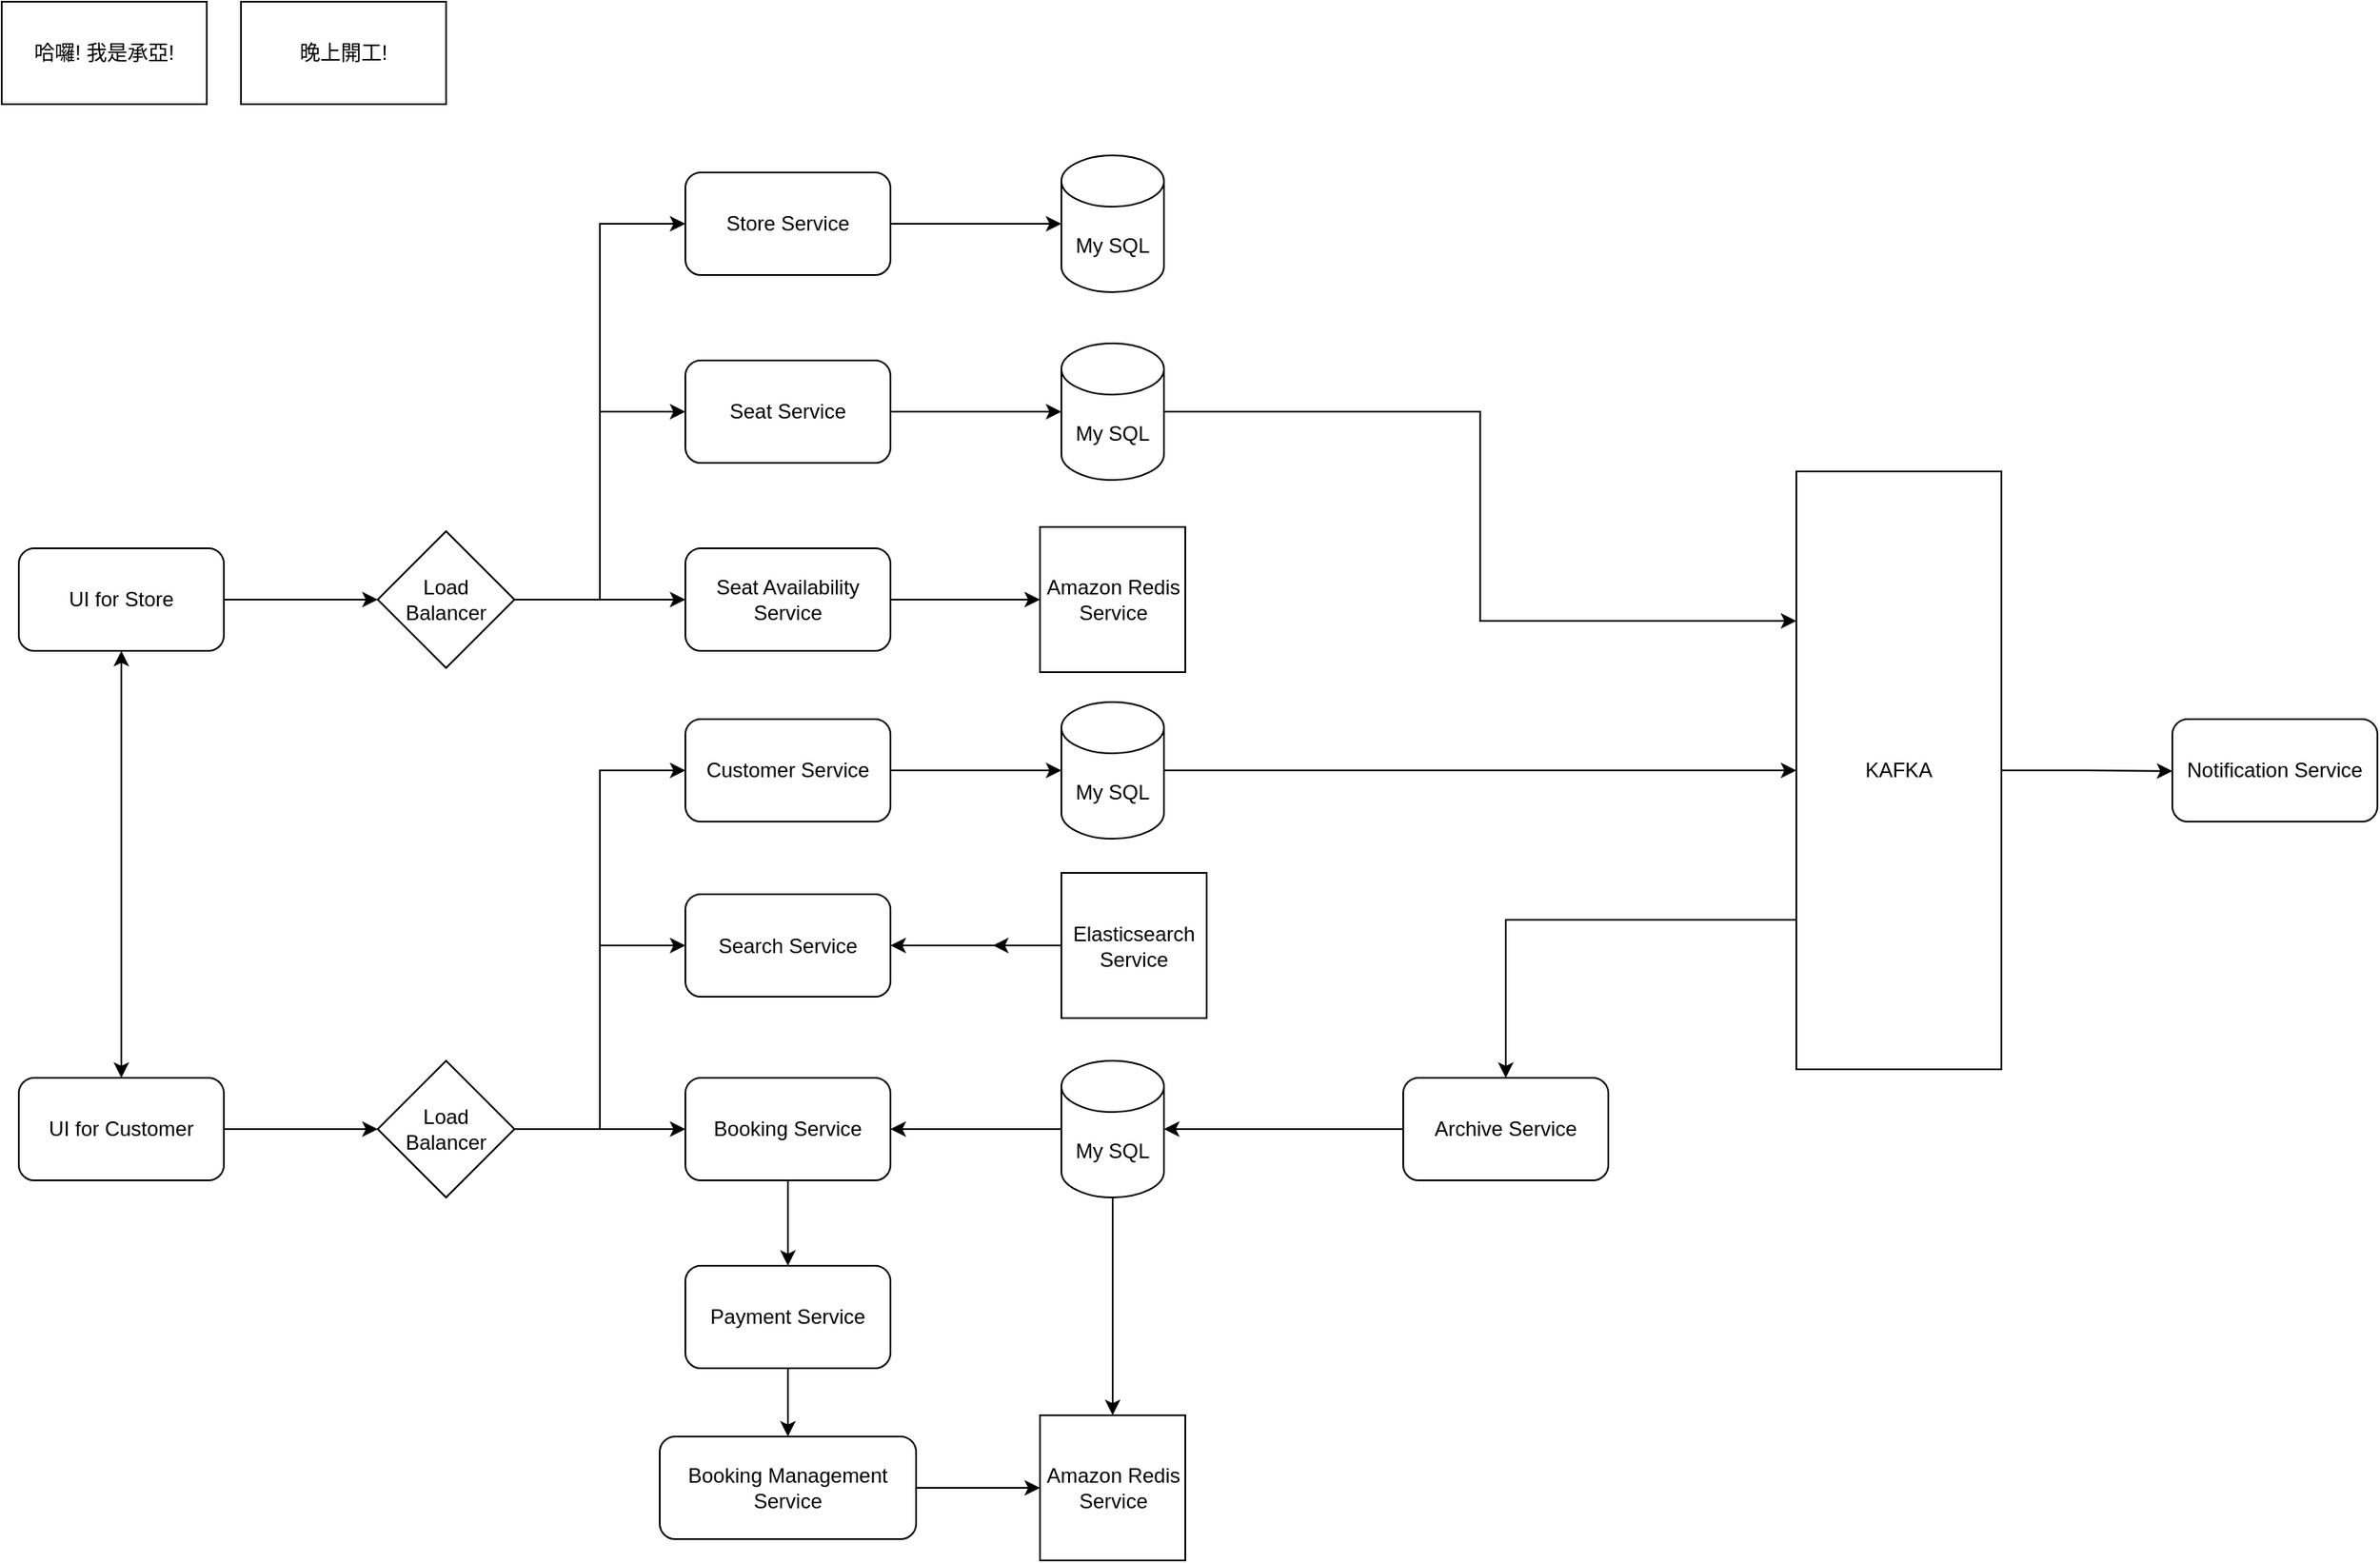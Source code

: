 <mxfile version="26.2.13">
  <diagram name="Page-1" id="iaqkxKbQGETAVm_1F8kT">
    <mxGraphModel dx="1354" dy="971" grid="1" gridSize="10" guides="1" tooltips="1" connect="1" arrows="1" fold="1" page="1" pageScale="1" pageWidth="4681" pageHeight="3300" math="0" shadow="0">
      <root>
        <mxCell id="0" />
        <mxCell id="1" parent="0" />
        <mxCell id="b_wKj9JltNZuxFYUiS2_-1" value="哈囉! 我是承亞!" style="rounded=0;whiteSpace=wrap;html=1;" parent="1" vertex="1">
          <mxGeometry x="100" y="40" width="120" height="60" as="geometry" />
        </mxCell>
        <mxCell id="boLSGg1O9lOMq27Us6mc-1" value="晚上開工!" style="rounded=0;whiteSpace=wrap;html=1;" parent="1" vertex="1">
          <mxGeometry x="240" y="40" width="120" height="60" as="geometry" />
        </mxCell>
        <mxCell id="X5ChvStMpa559fqVYQ4e-14" style="edgeStyle=orthogonalEdgeStyle;rounded=0;orthogonalLoop=1;jettySize=auto;html=1;exitX=1;exitY=0.5;exitDx=0;exitDy=0;entryX=0;entryY=0.5;entryDx=0;entryDy=0;" edge="1" parent="1" source="X5ChvStMpa559fqVYQ4e-3" target="X5ChvStMpa559fqVYQ4e-6">
          <mxGeometry relative="1" as="geometry" />
        </mxCell>
        <mxCell id="X5ChvStMpa559fqVYQ4e-3" value="UI for Store" style="rounded=1;whiteSpace=wrap;html=1;" vertex="1" parent="1">
          <mxGeometry x="110" y="360" width="120" height="60" as="geometry" />
        </mxCell>
        <mxCell id="X5ChvStMpa559fqVYQ4e-16" style="edgeStyle=orthogonalEdgeStyle;rounded=0;orthogonalLoop=1;jettySize=auto;html=1;exitX=1;exitY=0.5;exitDx=0;exitDy=0;entryX=0;entryY=0.5;entryDx=0;entryDy=0;" edge="1" parent="1" source="X5ChvStMpa559fqVYQ4e-4" target="X5ChvStMpa559fqVYQ4e-8">
          <mxGeometry relative="1" as="geometry" />
        </mxCell>
        <mxCell id="X5ChvStMpa559fqVYQ4e-4" value="UI for Customer" style="rounded=1;whiteSpace=wrap;html=1;" vertex="1" parent="1">
          <mxGeometry x="110" y="670" width="120" height="60" as="geometry" />
        </mxCell>
        <mxCell id="X5ChvStMpa559fqVYQ4e-12" style="edgeStyle=orthogonalEdgeStyle;rounded=0;orthogonalLoop=1;jettySize=auto;html=1;exitX=1;exitY=0.5;exitDx=0;exitDy=0;entryX=0;entryY=0.5;entryDx=0;entryDy=0;" edge="1" parent="1" source="X5ChvStMpa559fqVYQ4e-6" target="X5ChvStMpa559fqVYQ4e-11">
          <mxGeometry relative="1" as="geometry" />
        </mxCell>
        <mxCell id="X5ChvStMpa559fqVYQ4e-13" style="edgeStyle=orthogonalEdgeStyle;rounded=0;orthogonalLoop=1;jettySize=auto;html=1;exitX=1;exitY=0.5;exitDx=0;exitDy=0;entryX=0;entryY=0.5;entryDx=0;entryDy=0;" edge="1" parent="1" source="X5ChvStMpa559fqVYQ4e-6" target="X5ChvStMpa559fqVYQ4e-10">
          <mxGeometry relative="1" as="geometry" />
        </mxCell>
        <mxCell id="X5ChvStMpa559fqVYQ4e-48" style="edgeStyle=orthogonalEdgeStyle;rounded=0;orthogonalLoop=1;jettySize=auto;html=1;exitX=1;exitY=0.5;exitDx=0;exitDy=0;entryX=0;entryY=0.5;entryDx=0;entryDy=0;" edge="1" parent="1" source="X5ChvStMpa559fqVYQ4e-6" target="X5ChvStMpa559fqVYQ4e-45">
          <mxGeometry relative="1" as="geometry" />
        </mxCell>
        <mxCell id="X5ChvStMpa559fqVYQ4e-6" value="Load&lt;div&gt;Balancer&lt;/div&gt;" style="rhombus;whiteSpace=wrap;html=1;" vertex="1" parent="1">
          <mxGeometry x="320" y="350" width="80" height="80" as="geometry" />
        </mxCell>
        <mxCell id="X5ChvStMpa559fqVYQ4e-21" style="edgeStyle=orthogonalEdgeStyle;rounded=0;orthogonalLoop=1;jettySize=auto;html=1;exitX=1;exitY=0.5;exitDx=0;exitDy=0;entryX=0;entryY=0.5;entryDx=0;entryDy=0;" edge="1" parent="1" source="X5ChvStMpa559fqVYQ4e-8" target="X5ChvStMpa559fqVYQ4e-17">
          <mxGeometry relative="1" as="geometry" />
        </mxCell>
        <mxCell id="X5ChvStMpa559fqVYQ4e-22" style="edgeStyle=orthogonalEdgeStyle;rounded=0;orthogonalLoop=1;jettySize=auto;html=1;exitX=1;exitY=0.5;exitDx=0;exitDy=0;entryX=0;entryY=0.5;entryDx=0;entryDy=0;" edge="1" parent="1" source="X5ChvStMpa559fqVYQ4e-8" target="X5ChvStMpa559fqVYQ4e-18">
          <mxGeometry relative="1" as="geometry" />
        </mxCell>
        <mxCell id="X5ChvStMpa559fqVYQ4e-37" style="edgeStyle=orthogonalEdgeStyle;rounded=0;orthogonalLoop=1;jettySize=auto;html=1;exitX=1;exitY=0.5;exitDx=0;exitDy=0;entryX=0;entryY=0.5;entryDx=0;entryDy=0;" edge="1" parent="1" source="X5ChvStMpa559fqVYQ4e-8" target="X5ChvStMpa559fqVYQ4e-33">
          <mxGeometry relative="1" as="geometry" />
        </mxCell>
        <mxCell id="X5ChvStMpa559fqVYQ4e-8" value="Load&lt;div&gt;Balancer&lt;/div&gt;" style="rhombus;whiteSpace=wrap;html=1;" vertex="1" parent="1">
          <mxGeometry x="320" y="660" width="80" height="80" as="geometry" />
        </mxCell>
        <mxCell id="X5ChvStMpa559fqVYQ4e-10" value="Store Service" style="rounded=1;whiteSpace=wrap;html=1;" vertex="1" parent="1">
          <mxGeometry x="500" y="140" width="120" height="60" as="geometry" />
        </mxCell>
        <mxCell id="X5ChvStMpa559fqVYQ4e-43" style="edgeStyle=orthogonalEdgeStyle;rounded=0;orthogonalLoop=1;jettySize=auto;html=1;exitX=1;exitY=0.5;exitDx=0;exitDy=0;" edge="1" parent="1" source="X5ChvStMpa559fqVYQ4e-11" target="X5ChvStMpa559fqVYQ4e-42">
          <mxGeometry relative="1" as="geometry" />
        </mxCell>
        <mxCell id="X5ChvStMpa559fqVYQ4e-11" value="Seat Availability Service" style="rounded=1;whiteSpace=wrap;html=1;" vertex="1" parent="1">
          <mxGeometry x="500" y="360" width="120" height="60" as="geometry" />
        </mxCell>
        <mxCell id="X5ChvStMpa559fqVYQ4e-17" value="Search Service" style="rounded=1;whiteSpace=wrap;html=1;" vertex="1" parent="1">
          <mxGeometry x="500" y="562.5" width="120" height="60" as="geometry" />
        </mxCell>
        <mxCell id="X5ChvStMpa559fqVYQ4e-38" style="edgeStyle=orthogonalEdgeStyle;rounded=0;orthogonalLoop=1;jettySize=auto;html=1;exitX=0.5;exitY=1;exitDx=0;exitDy=0;entryX=0.5;entryY=0;entryDx=0;entryDy=0;" edge="1" parent="1" source="X5ChvStMpa559fqVYQ4e-18" target="X5ChvStMpa559fqVYQ4e-19">
          <mxGeometry relative="1" as="geometry" />
        </mxCell>
        <mxCell id="X5ChvStMpa559fqVYQ4e-18" value="Booking Service" style="rounded=1;whiteSpace=wrap;html=1;" vertex="1" parent="1">
          <mxGeometry x="500" y="670" width="120" height="60" as="geometry" />
        </mxCell>
        <mxCell id="X5ChvStMpa559fqVYQ4e-61" style="edgeStyle=orthogonalEdgeStyle;rounded=0;orthogonalLoop=1;jettySize=auto;html=1;exitX=0.5;exitY=1;exitDx=0;exitDy=0;entryX=0.5;entryY=0;entryDx=0;entryDy=0;" edge="1" parent="1" source="X5ChvStMpa559fqVYQ4e-19" target="X5ChvStMpa559fqVYQ4e-20">
          <mxGeometry relative="1" as="geometry" />
        </mxCell>
        <mxCell id="X5ChvStMpa559fqVYQ4e-19" value="Payment Service" style="rounded=1;whiteSpace=wrap;html=1;" vertex="1" parent="1">
          <mxGeometry x="500" y="780" width="120" height="60" as="geometry" />
        </mxCell>
        <mxCell id="X5ChvStMpa559fqVYQ4e-40" style="edgeStyle=orthogonalEdgeStyle;rounded=0;orthogonalLoop=1;jettySize=auto;html=1;exitX=1;exitY=0.5;exitDx=0;exitDy=0;entryX=0;entryY=0.5;entryDx=0;entryDy=0;" edge="1" parent="1" source="X5ChvStMpa559fqVYQ4e-20" target="X5ChvStMpa559fqVYQ4e-39">
          <mxGeometry relative="1" as="geometry" />
        </mxCell>
        <mxCell id="X5ChvStMpa559fqVYQ4e-20" value="Booking Management Service" style="rounded=1;whiteSpace=wrap;html=1;" vertex="1" parent="1">
          <mxGeometry x="485" y="880" width="150" height="60" as="geometry" />
        </mxCell>
        <mxCell id="X5ChvStMpa559fqVYQ4e-25" value="My SQL" style="shape=cylinder3;whiteSpace=wrap;html=1;boundedLbl=1;backgroundOutline=1;size=15;" vertex="1" parent="1">
          <mxGeometry x="720" y="130" width="60" height="80" as="geometry" />
        </mxCell>
        <mxCell id="X5ChvStMpa559fqVYQ4e-26" style="edgeStyle=orthogonalEdgeStyle;rounded=0;orthogonalLoop=1;jettySize=auto;html=1;exitX=1;exitY=0.5;exitDx=0;exitDy=0;entryX=0;entryY=0.5;entryDx=0;entryDy=0;entryPerimeter=0;" edge="1" parent="1" source="X5ChvStMpa559fqVYQ4e-10" target="X5ChvStMpa559fqVYQ4e-25">
          <mxGeometry relative="1" as="geometry" />
        </mxCell>
        <mxCell id="X5ChvStMpa559fqVYQ4e-30" style="edgeStyle=orthogonalEdgeStyle;rounded=0;orthogonalLoop=1;jettySize=auto;html=1;exitX=0;exitY=0.5;exitDx=0;exitDy=0;exitPerimeter=0;" edge="1" parent="1" source="X5ChvStMpa559fqVYQ4e-27" target="X5ChvStMpa559fqVYQ4e-18">
          <mxGeometry relative="1" as="geometry" />
        </mxCell>
        <mxCell id="X5ChvStMpa559fqVYQ4e-41" style="edgeStyle=orthogonalEdgeStyle;rounded=0;orthogonalLoop=1;jettySize=auto;html=1;exitX=0.5;exitY=1;exitDx=0;exitDy=0;exitPerimeter=0;" edge="1" parent="1" source="X5ChvStMpa559fqVYQ4e-27" target="X5ChvStMpa559fqVYQ4e-39">
          <mxGeometry relative="1" as="geometry" />
        </mxCell>
        <mxCell id="X5ChvStMpa559fqVYQ4e-27" value="My SQL" style="shape=cylinder3;whiteSpace=wrap;html=1;boundedLbl=1;backgroundOutline=1;size=15;" vertex="1" parent="1">
          <mxGeometry x="720" y="660" width="60" height="80" as="geometry" />
        </mxCell>
        <mxCell id="X5ChvStMpa559fqVYQ4e-32" style="edgeStyle=orthogonalEdgeStyle;rounded=0;orthogonalLoop=1;jettySize=auto;html=1;exitX=0;exitY=0.5;exitDx=0;exitDy=0;entryX=1;entryY=0.5;entryDx=0;entryDy=0;" edge="1" parent="1" source="X5ChvStMpa559fqVYQ4e-31" target="X5ChvStMpa559fqVYQ4e-17">
          <mxGeometry relative="1" as="geometry" />
        </mxCell>
        <mxCell id="X5ChvStMpa559fqVYQ4e-50" style="edgeStyle=orthogonalEdgeStyle;rounded=0;orthogonalLoop=1;jettySize=auto;html=1;" edge="1" parent="1" source="X5ChvStMpa559fqVYQ4e-31">
          <mxGeometry relative="1" as="geometry">
            <mxPoint x="680" y="592.5" as="targetPoint" />
          </mxGeometry>
        </mxCell>
        <mxCell id="X5ChvStMpa559fqVYQ4e-31" value="Elasticsearch Service" style="rounded=0;whiteSpace=wrap;html=1;" vertex="1" parent="1">
          <mxGeometry x="720" y="550" width="85" height="85" as="geometry" />
        </mxCell>
        <mxCell id="X5ChvStMpa559fqVYQ4e-33" value="Customer Service" style="rounded=1;whiteSpace=wrap;html=1;" vertex="1" parent="1">
          <mxGeometry x="500" y="460" width="120" height="60" as="geometry" />
        </mxCell>
        <mxCell id="X5ChvStMpa559fqVYQ4e-58" style="edgeStyle=orthogonalEdgeStyle;rounded=0;orthogonalLoop=1;jettySize=auto;html=1;exitX=1;exitY=0.5;exitDx=0;exitDy=0;exitPerimeter=0;" edge="1" parent="1" source="X5ChvStMpa559fqVYQ4e-34" target="X5ChvStMpa559fqVYQ4e-44">
          <mxGeometry relative="1" as="geometry">
            <mxPoint x="920" y="490" as="targetPoint" />
          </mxGeometry>
        </mxCell>
        <mxCell id="X5ChvStMpa559fqVYQ4e-34" value="My SQL" style="shape=cylinder3;whiteSpace=wrap;html=1;boundedLbl=1;backgroundOutline=1;size=15;" vertex="1" parent="1">
          <mxGeometry x="720" y="450" width="60" height="80" as="geometry" />
        </mxCell>
        <mxCell id="X5ChvStMpa559fqVYQ4e-35" style="edgeStyle=orthogonalEdgeStyle;rounded=0;orthogonalLoop=1;jettySize=auto;html=1;exitX=1;exitY=0.5;exitDx=0;exitDy=0;entryX=0;entryY=0.5;entryDx=0;entryDy=0;entryPerimeter=0;" edge="1" parent="1" source="X5ChvStMpa559fqVYQ4e-33" target="X5ChvStMpa559fqVYQ4e-34">
          <mxGeometry relative="1" as="geometry" />
        </mxCell>
        <mxCell id="X5ChvStMpa559fqVYQ4e-39" value="Amazon Redis Service" style="rounded=0;whiteSpace=wrap;html=1;" vertex="1" parent="1">
          <mxGeometry x="707.5" y="867.5" width="85" height="85" as="geometry" />
        </mxCell>
        <mxCell id="X5ChvStMpa559fqVYQ4e-42" value="Amazon Redis Service" style="rounded=0;whiteSpace=wrap;html=1;" vertex="1" parent="1">
          <mxGeometry x="707.5" y="347.5" width="85" height="85" as="geometry" />
        </mxCell>
        <mxCell id="X5ChvStMpa559fqVYQ4e-53" style="edgeStyle=orthogonalEdgeStyle;rounded=0;orthogonalLoop=1;jettySize=auto;html=1;exitX=0;exitY=0.75;exitDx=0;exitDy=0;" edge="1" parent="1" source="X5ChvStMpa559fqVYQ4e-44" target="X5ChvStMpa559fqVYQ4e-52">
          <mxGeometry relative="1" as="geometry" />
        </mxCell>
        <mxCell id="X5ChvStMpa559fqVYQ4e-59" style="edgeStyle=orthogonalEdgeStyle;rounded=0;orthogonalLoop=1;jettySize=auto;html=1;exitX=1;exitY=0.5;exitDx=0;exitDy=0;" edge="1" parent="1" source="X5ChvStMpa559fqVYQ4e-44">
          <mxGeometry relative="1" as="geometry">
            <mxPoint x="1370" y="490.429" as="targetPoint" />
          </mxGeometry>
        </mxCell>
        <mxCell id="X5ChvStMpa559fqVYQ4e-44" value="KAFKA" style="rounded=0;whiteSpace=wrap;html=1;" vertex="1" parent="1">
          <mxGeometry x="1150" y="315" width="120" height="350" as="geometry" />
        </mxCell>
        <mxCell id="X5ChvStMpa559fqVYQ4e-47" style="edgeStyle=orthogonalEdgeStyle;rounded=0;orthogonalLoop=1;jettySize=auto;html=1;exitX=1;exitY=0.5;exitDx=0;exitDy=0;" edge="1" parent="1" source="X5ChvStMpa559fqVYQ4e-45" target="X5ChvStMpa559fqVYQ4e-46">
          <mxGeometry relative="1" as="geometry" />
        </mxCell>
        <mxCell id="X5ChvStMpa559fqVYQ4e-45" value="Seat Service" style="rounded=1;whiteSpace=wrap;html=1;" vertex="1" parent="1">
          <mxGeometry x="500" y="250" width="120" height="60" as="geometry" />
        </mxCell>
        <mxCell id="X5ChvStMpa559fqVYQ4e-51" style="edgeStyle=orthogonalEdgeStyle;rounded=0;orthogonalLoop=1;jettySize=auto;html=1;exitX=1;exitY=0.5;exitDx=0;exitDy=0;exitPerimeter=0;entryX=0;entryY=0.25;entryDx=0;entryDy=0;" edge="1" parent="1" source="X5ChvStMpa559fqVYQ4e-46" target="X5ChvStMpa559fqVYQ4e-44">
          <mxGeometry relative="1" as="geometry" />
        </mxCell>
        <mxCell id="X5ChvStMpa559fqVYQ4e-46" value="My SQL" style="shape=cylinder3;whiteSpace=wrap;html=1;boundedLbl=1;backgroundOutline=1;size=15;" vertex="1" parent="1">
          <mxGeometry x="720" y="240" width="60" height="80" as="geometry" />
        </mxCell>
        <mxCell id="X5ChvStMpa559fqVYQ4e-49" value="" style="endArrow=classic;startArrow=classic;html=1;rounded=0;entryX=0.5;entryY=1;entryDx=0;entryDy=0;exitX=0.5;exitY=0;exitDx=0;exitDy=0;" edge="1" parent="1" source="X5ChvStMpa559fqVYQ4e-4" target="X5ChvStMpa559fqVYQ4e-3">
          <mxGeometry width="50" height="50" relative="1" as="geometry">
            <mxPoint x="700" y="600" as="sourcePoint" />
            <mxPoint x="750" y="550" as="targetPoint" />
          </mxGeometry>
        </mxCell>
        <mxCell id="X5ChvStMpa559fqVYQ4e-52" value="Archive Service" style="rounded=1;whiteSpace=wrap;html=1;" vertex="1" parent="1">
          <mxGeometry x="920" y="670" width="120" height="60" as="geometry" />
        </mxCell>
        <mxCell id="X5ChvStMpa559fqVYQ4e-54" style="edgeStyle=orthogonalEdgeStyle;rounded=0;orthogonalLoop=1;jettySize=auto;html=1;exitX=0;exitY=0.5;exitDx=0;exitDy=0;entryX=1;entryY=0.5;entryDx=0;entryDy=0;entryPerimeter=0;" edge="1" parent="1" source="X5ChvStMpa559fqVYQ4e-52" target="X5ChvStMpa559fqVYQ4e-27">
          <mxGeometry relative="1" as="geometry" />
        </mxCell>
        <mxCell id="X5ChvStMpa559fqVYQ4e-60" value="Notification Service" style="rounded=1;whiteSpace=wrap;html=1;" vertex="1" parent="1">
          <mxGeometry x="1370" y="460" width="120" height="60" as="geometry" />
        </mxCell>
      </root>
    </mxGraphModel>
  </diagram>
</mxfile>
